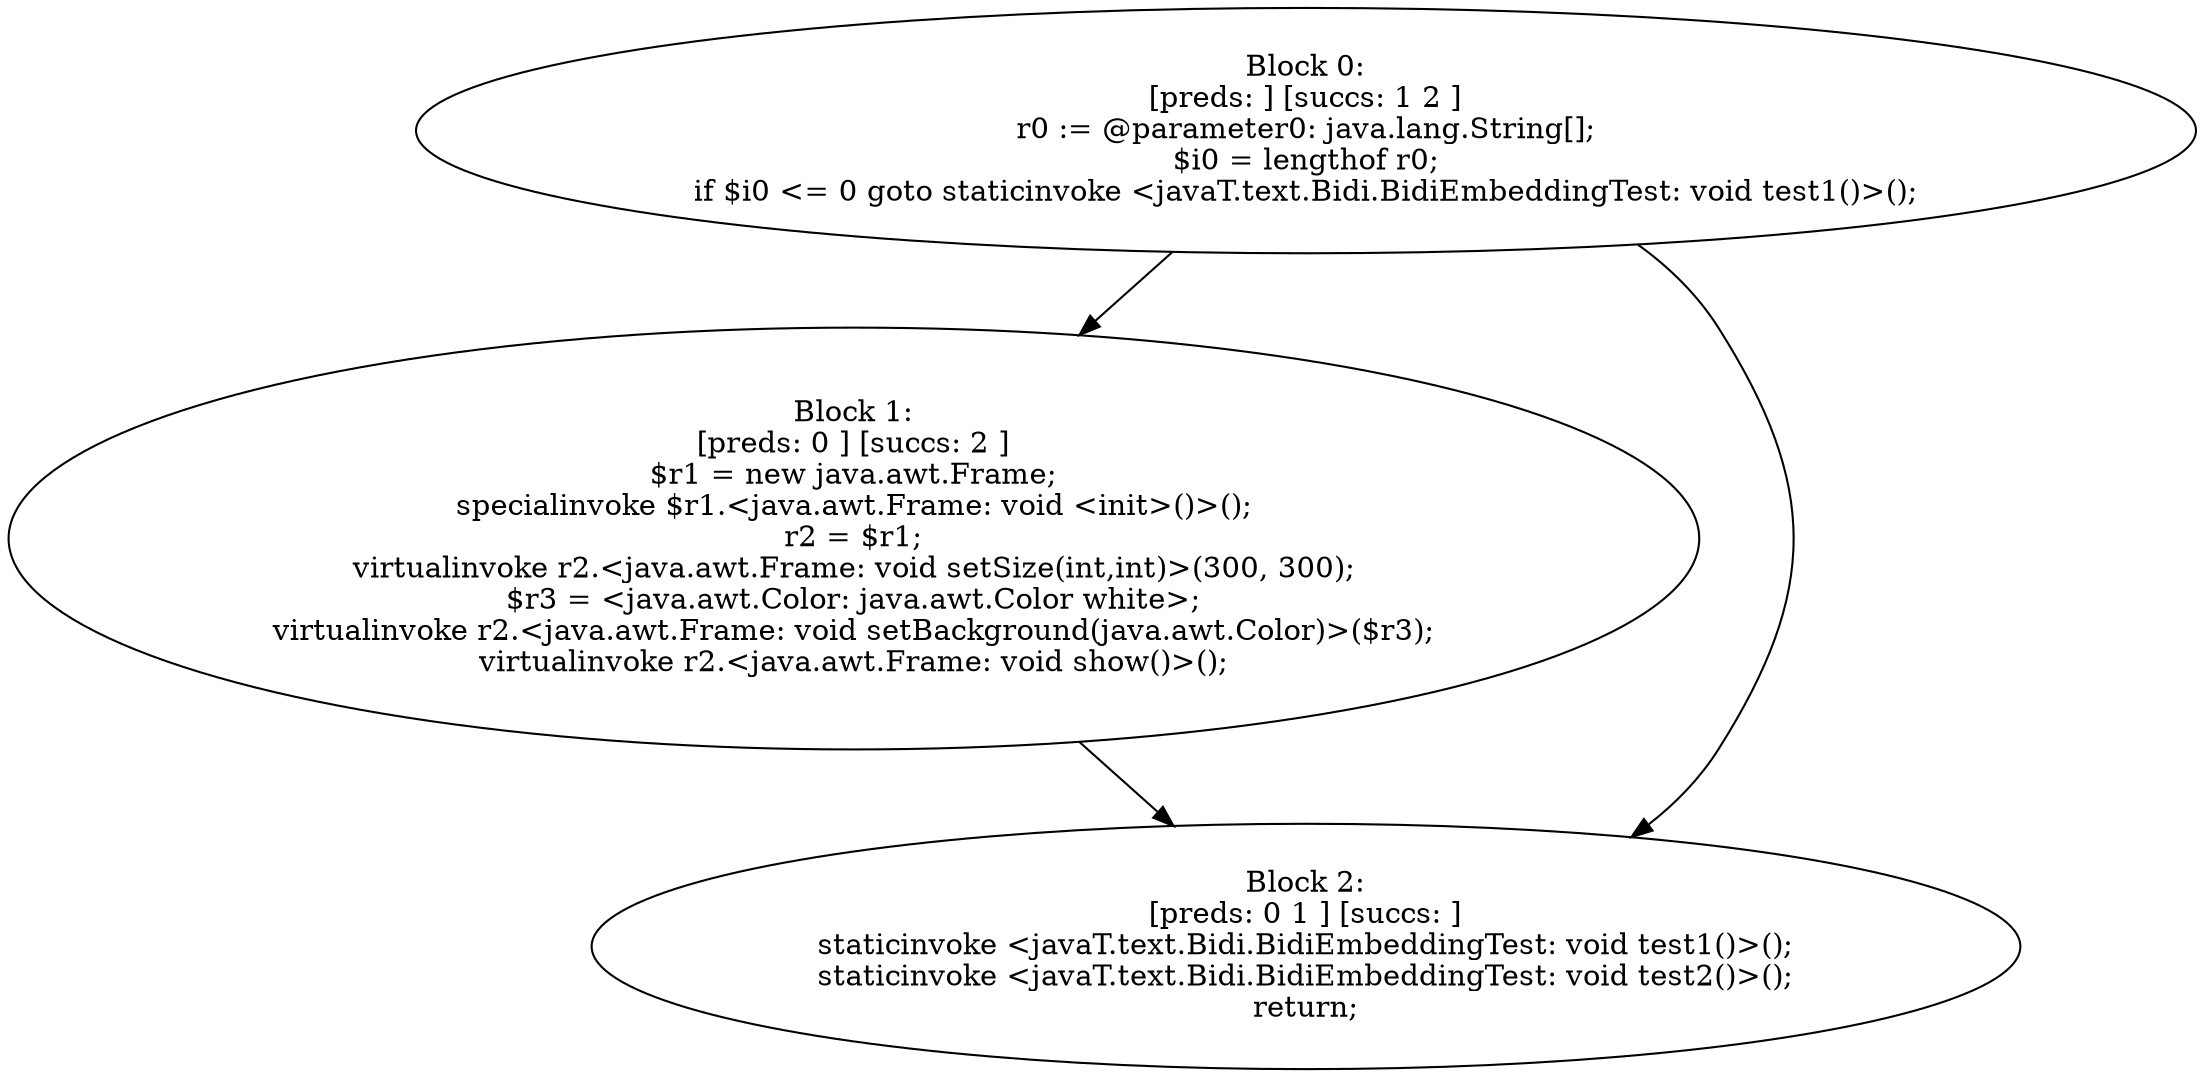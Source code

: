 digraph "unitGraph" {
    "Block 0:
[preds: ] [succs: 1 2 ]
r0 := @parameter0: java.lang.String[];
$i0 = lengthof r0;
if $i0 <= 0 goto staticinvoke <javaT.text.Bidi.BidiEmbeddingTest: void test1()>();
"
    "Block 1:
[preds: 0 ] [succs: 2 ]
$r1 = new java.awt.Frame;
specialinvoke $r1.<java.awt.Frame: void <init>()>();
r2 = $r1;
virtualinvoke r2.<java.awt.Frame: void setSize(int,int)>(300, 300);
$r3 = <java.awt.Color: java.awt.Color white>;
virtualinvoke r2.<java.awt.Frame: void setBackground(java.awt.Color)>($r3);
virtualinvoke r2.<java.awt.Frame: void show()>();
"
    "Block 2:
[preds: 0 1 ] [succs: ]
staticinvoke <javaT.text.Bidi.BidiEmbeddingTest: void test1()>();
staticinvoke <javaT.text.Bidi.BidiEmbeddingTest: void test2()>();
return;
"
    "Block 0:
[preds: ] [succs: 1 2 ]
r0 := @parameter0: java.lang.String[];
$i0 = lengthof r0;
if $i0 <= 0 goto staticinvoke <javaT.text.Bidi.BidiEmbeddingTest: void test1()>();
"->"Block 1:
[preds: 0 ] [succs: 2 ]
$r1 = new java.awt.Frame;
specialinvoke $r1.<java.awt.Frame: void <init>()>();
r2 = $r1;
virtualinvoke r2.<java.awt.Frame: void setSize(int,int)>(300, 300);
$r3 = <java.awt.Color: java.awt.Color white>;
virtualinvoke r2.<java.awt.Frame: void setBackground(java.awt.Color)>($r3);
virtualinvoke r2.<java.awt.Frame: void show()>();
";
    "Block 0:
[preds: ] [succs: 1 2 ]
r0 := @parameter0: java.lang.String[];
$i0 = lengthof r0;
if $i0 <= 0 goto staticinvoke <javaT.text.Bidi.BidiEmbeddingTest: void test1()>();
"->"Block 2:
[preds: 0 1 ] [succs: ]
staticinvoke <javaT.text.Bidi.BidiEmbeddingTest: void test1()>();
staticinvoke <javaT.text.Bidi.BidiEmbeddingTest: void test2()>();
return;
";
    "Block 1:
[preds: 0 ] [succs: 2 ]
$r1 = new java.awt.Frame;
specialinvoke $r1.<java.awt.Frame: void <init>()>();
r2 = $r1;
virtualinvoke r2.<java.awt.Frame: void setSize(int,int)>(300, 300);
$r3 = <java.awt.Color: java.awt.Color white>;
virtualinvoke r2.<java.awt.Frame: void setBackground(java.awt.Color)>($r3);
virtualinvoke r2.<java.awt.Frame: void show()>();
"->"Block 2:
[preds: 0 1 ] [succs: ]
staticinvoke <javaT.text.Bidi.BidiEmbeddingTest: void test1()>();
staticinvoke <javaT.text.Bidi.BidiEmbeddingTest: void test2()>();
return;
";
}
